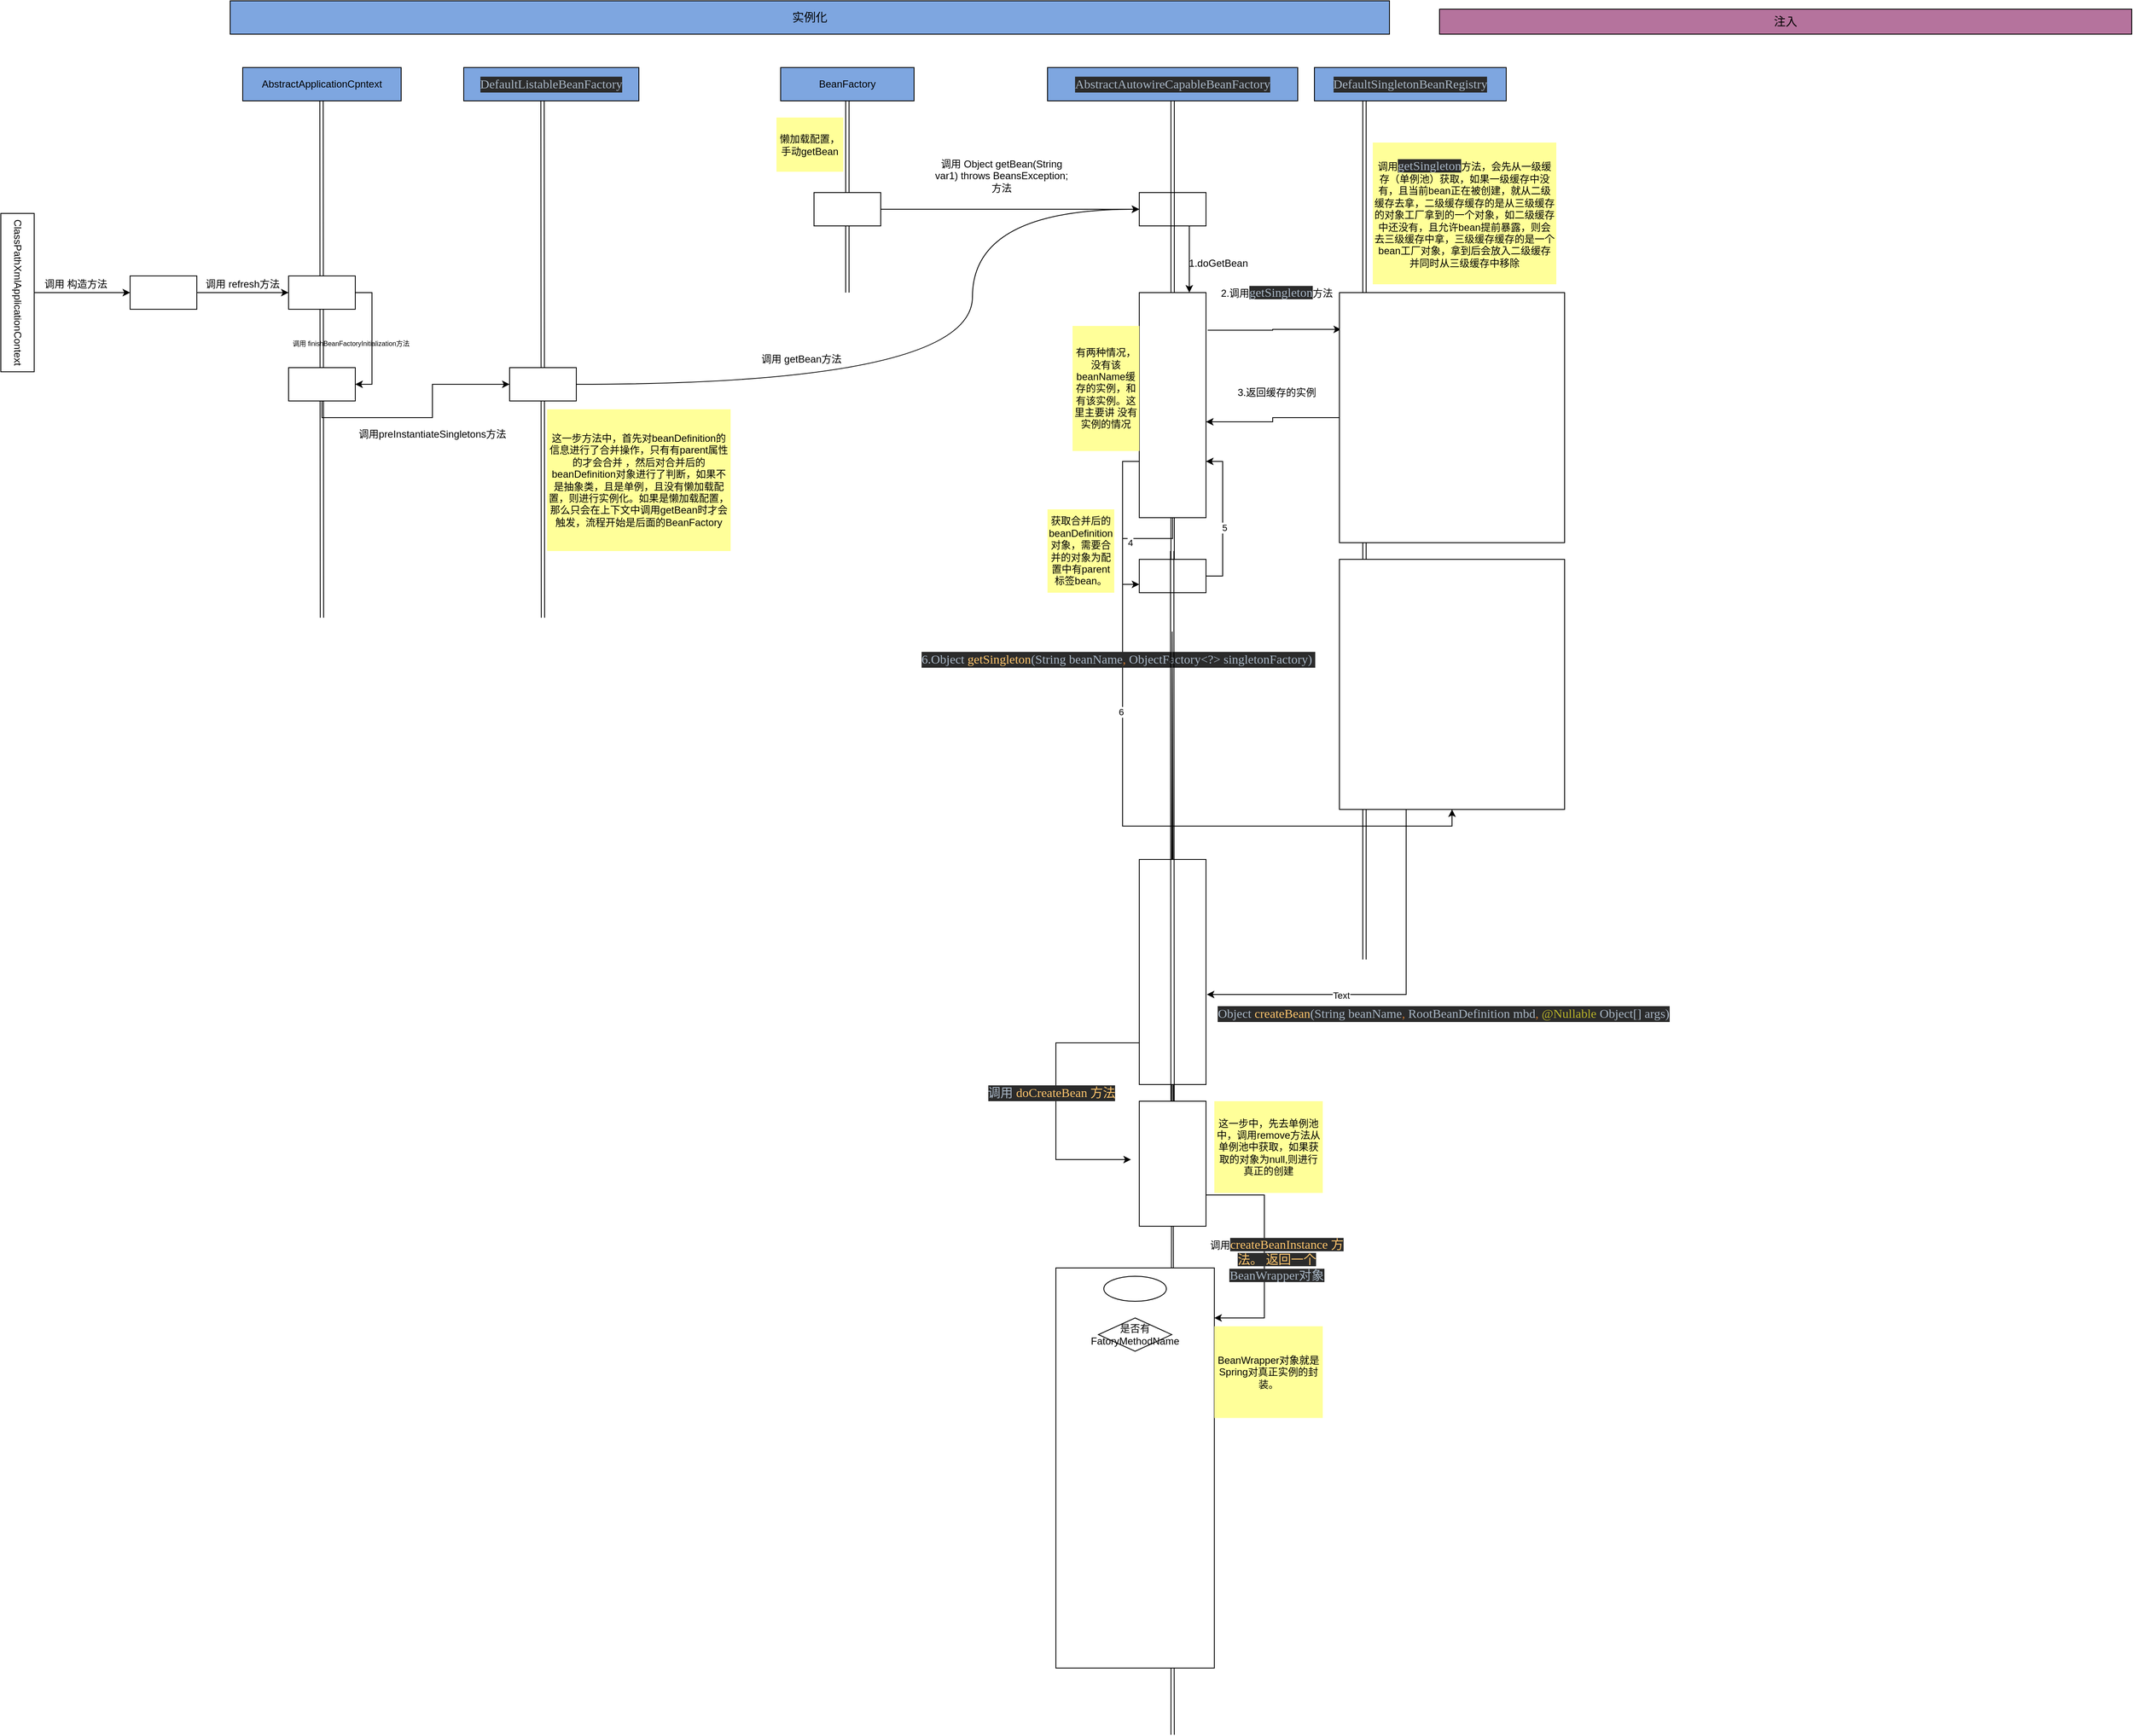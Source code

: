 <mxfile version="14.5.8" type="github">
  <diagram name="Page-1" id="74e2e168-ea6b-b213-b513-2b3c1d86103e">
    <mxGraphModel dx="3328" dy="1043" grid="1" gridSize="10" guides="1" tooltips="1" connect="1" arrows="1" fold="1" page="1" pageScale="1" pageWidth="1100" pageHeight="850" background="#ffffff" math="0" shadow="0">
      <root>
        <mxCell id="0" />
        <mxCell id="1" parent="0" />
        <mxCell id="Q-t8Him3TaO82qF9hkeP-18" style="rounded=0;orthogonalLoop=1;jettySize=auto;html=1;shape=link;exitX=0.5;exitY=1;exitDx=0;exitDy=0;" edge="1" parent="1" source="Q-t8Him3TaO82qF9hkeP-23">
          <mxGeometry relative="1" as="geometry">
            <mxPoint x="370" y="2100" as="targetPoint" />
            <mxPoint x="369.5" y="680" as="sourcePoint" />
            <Array as="points">
              <mxPoint x="369.5" y="810" />
            </Array>
          </mxGeometry>
        </mxCell>
        <mxCell id="Ys9GMCc9Vko_Eex2yi7Q-30" style="rounded=0;orthogonalLoop=1;jettySize=auto;html=1;shape=link;" parent="1" edge="1">
          <mxGeometry relative="1" as="geometry">
            <mxPoint x="600" y="1170" as="targetPoint" />
            <mxPoint x="600" y="140" as="sourcePoint" />
          </mxGeometry>
        </mxCell>
        <mxCell id="Ys9GMCc9Vko_Eex2yi7Q-17" style="rounded=0;orthogonalLoop=1;jettySize=auto;html=1;shape=link;" parent="1" edge="1">
          <mxGeometry relative="1" as="geometry">
            <mxPoint x="-385" y="760" as="targetPoint" />
            <mxPoint x="-385.5" y="140" as="sourcePoint" />
          </mxGeometry>
        </mxCell>
        <mxCell id="Ys9GMCc9Vko_Eex2yi7Q-11" style="rounded=0;orthogonalLoop=1;jettySize=auto;html=1;shape=link;" parent="1" edge="1">
          <mxGeometry relative="1" as="geometry">
            <mxPoint x="-650" y="760" as="targetPoint" />
            <mxPoint x="-650.5" y="140" as="sourcePoint" />
          </mxGeometry>
        </mxCell>
        <mxCell id="Zn10XZDvXmqRQ1icz6eG-1" value="&lt;font style=&quot;font-size: 14px&quot;&gt;实例化&lt;/font&gt;" style="rounded=0;whiteSpace=wrap;html=1;fillColor=#7EA6E0;" parent="1" vertex="1">
          <mxGeometry x="-760" y="20" width="1390" height="40" as="geometry" />
        </mxCell>
        <mxCell id="Zn10XZDvXmqRQ1icz6eG-2" value="&lt;font style=&quot;font-size: 14px&quot;&gt;注入&lt;/font&gt;" style="rounded=0;whiteSpace=wrap;html=1;fillColor=#B5739D;" parent="1" vertex="1">
          <mxGeometry x="690" y="30" width="830" height="30" as="geometry" />
        </mxCell>
        <mxCell id="Zn10XZDvXmqRQ1icz6eG-6" style="rounded=0;orthogonalLoop=1;jettySize=auto;html=1;shape=link;" parent="1" source="Zn10XZDvXmqRQ1icz6eG-4" edge="1">
          <mxGeometry relative="1" as="geometry">
            <mxPoint x="-20" y="370" as="targetPoint" />
            <Array as="points">
              <mxPoint x="-20" y="370" />
            </Array>
          </mxGeometry>
        </mxCell>
        <mxCell id="Zn10XZDvXmqRQ1icz6eG-4" value="BeanFactory" style="rounded=0;whiteSpace=wrap;html=1;fillColor=#7EA6E0;" parent="1" vertex="1">
          <mxGeometry x="-100" y="100" width="160" height="40" as="geometry" />
        </mxCell>
        <mxCell id="Zn10XZDvXmqRQ1icz6eG-10" style="edgeStyle=none;rounded=0;orthogonalLoop=1;jettySize=auto;html=1;exitX=1;exitY=0.5;exitDx=0;exitDy=0;entryX=0;entryY=0.5;entryDx=0;entryDy=0;" parent="1" source="Zn10XZDvXmqRQ1icz6eG-5" target="Zn10XZDvXmqRQ1icz6eG-9" edge="1">
          <mxGeometry relative="1" as="geometry" />
        </mxCell>
        <mxCell id="Zn10XZDvXmqRQ1icz6eG-5" value="" style="rounded=0;whiteSpace=wrap;html=1;fillColor=#FFFFFF;" parent="1" vertex="1">
          <mxGeometry x="-60" y="250" width="80" height="40" as="geometry" />
        </mxCell>
        <mxCell id="Zn10XZDvXmqRQ1icz6eG-7" value="&lt;pre style=&quot;background-color: #2b2b2b ; color: #a9b7c6 ; font-family: &amp;#34;jetbrains mono&amp;#34; ; font-size: 11.3pt&quot;&gt;AbstractAutowireCapableBeanFactory&lt;/pre&gt;" style="rounded=0;whiteSpace=wrap;html=1;fillColor=#7EA6E0;" parent="1" vertex="1">
          <mxGeometry x="220" y="100" width="300" height="40" as="geometry" />
        </mxCell>
        <mxCell id="Zn10XZDvXmqRQ1icz6eG-8" value="调用&amp;nbsp;Object getBean(String var1) throws BeansException;方法" style="text;html=1;strokeColor=none;fillColor=none;align=center;verticalAlign=middle;whiteSpace=wrap;rounded=0;" parent="1" vertex="1">
          <mxGeometry x="80" y="190" width="170" height="80" as="geometry" />
        </mxCell>
        <mxCell id="Zn10XZDvXmqRQ1icz6eG-16" style="edgeStyle=none;rounded=0;orthogonalLoop=1;jettySize=auto;html=1;exitX=0.75;exitY=1;exitDx=0;exitDy=0;entryX=0.75;entryY=0;entryDx=0;entryDy=0;" parent="1" source="Zn10XZDvXmqRQ1icz6eG-9" target="Zn10XZDvXmqRQ1icz6eG-14" edge="1">
          <mxGeometry relative="1" as="geometry" />
        </mxCell>
        <mxCell id="Zn10XZDvXmqRQ1icz6eG-9" value="" style="rounded=0;whiteSpace=wrap;html=1;fillColor=#FFFFFF;" parent="1" vertex="1">
          <mxGeometry x="330" y="250" width="80" height="40" as="geometry" />
        </mxCell>
        <mxCell id="Zn10XZDvXmqRQ1icz6eG-13" style="rounded=0;orthogonalLoop=1;jettySize=auto;html=1;shape=link;" parent="1" source="Zn10XZDvXmqRQ1icz6eG-14" edge="1">
          <mxGeometry relative="1" as="geometry">
            <mxPoint x="370" y="710" as="targetPoint" />
            <mxPoint x="539.5" y="170" as="sourcePoint" />
          </mxGeometry>
        </mxCell>
        <mxCell id="Q-t8Him3TaO82qF9hkeP-2" style="edgeStyle=orthogonalEdgeStyle;rounded=0;orthogonalLoop=1;jettySize=auto;html=1;entryX=0.007;entryY=0.147;entryDx=0;entryDy=0;entryPerimeter=0;exitX=1.025;exitY=0.167;exitDx=0;exitDy=0;exitPerimeter=0;" edge="1" parent="1" source="Zn10XZDvXmqRQ1icz6eG-14" target="Ys9GMCc9Vko_Eex2yi7Q-27">
          <mxGeometry relative="1" as="geometry" />
        </mxCell>
        <mxCell id="Q-t8Him3TaO82qF9hkeP-8" style="edgeStyle=orthogonalEdgeStyle;rounded=0;orthogonalLoop=1;jettySize=auto;html=1;entryX=0;entryY=0.75;entryDx=0;entryDy=0;" edge="1" parent="1" source="Zn10XZDvXmqRQ1icz6eG-14" target="Q-t8Him3TaO82qF9hkeP-7">
          <mxGeometry relative="1" as="geometry" />
        </mxCell>
        <mxCell id="Q-t8Him3TaO82qF9hkeP-13" value="4" style="edgeLabel;html=1;align=center;verticalAlign=middle;resizable=0;points=[];" vertex="1" connectable="0" parent="Q-t8Him3TaO82qF9hkeP-8">
          <mxGeometry x="-0.05" y="5" relative="1" as="geometry">
            <mxPoint as="offset" />
          </mxGeometry>
        </mxCell>
        <mxCell id="Q-t8Him3TaO82qF9hkeP-15" style="edgeStyle=orthogonalEdgeStyle;rounded=0;orthogonalLoop=1;jettySize=auto;html=1;exitX=0;exitY=0.75;exitDx=0;exitDy=0;entryX=0.5;entryY=1;entryDx=0;entryDy=0;" edge="1" parent="1" source="Zn10XZDvXmqRQ1icz6eG-14" target="Q-t8Him3TaO82qF9hkeP-12">
          <mxGeometry relative="1" as="geometry" />
        </mxCell>
        <mxCell id="Q-t8Him3TaO82qF9hkeP-16" value="6" style="edgeLabel;html=1;align=center;verticalAlign=middle;resizable=0;points=[];" vertex="1" connectable="0" parent="Q-t8Him3TaO82qF9hkeP-15">
          <mxGeometry x="-0.265" y="-2" relative="1" as="geometry">
            <mxPoint as="offset" />
          </mxGeometry>
        </mxCell>
        <mxCell id="Zn10XZDvXmqRQ1icz6eG-14" value="" style="rounded=0;whiteSpace=wrap;html=1;fillColor=#FFFFFF;" parent="1" vertex="1">
          <mxGeometry x="330" y="370" width="80" height="270" as="geometry" />
        </mxCell>
        <mxCell id="Zn10XZDvXmqRQ1icz6eG-15" style="rounded=0;orthogonalLoop=1;jettySize=auto;html=1;shape=link;exitX=0.5;exitY=1;exitDx=0;exitDy=0;" parent="1" source="Zn10XZDvXmqRQ1icz6eG-7" target="Zn10XZDvXmqRQ1icz6eG-14" edge="1">
          <mxGeometry relative="1" as="geometry">
            <mxPoint x="540" y="710" as="targetPoint" />
            <mxPoint x="539.5" y="170" as="sourcePoint" />
            <Array as="points">
              <mxPoint x="370" y="270" />
            </Array>
          </mxGeometry>
        </mxCell>
        <mxCell id="Zn10XZDvXmqRQ1icz6eG-18" value="1.doGetBean" style="text;html=1;strokeColor=none;fillColor=none;align=center;verticalAlign=middle;whiteSpace=wrap;rounded=0;" parent="1" vertex="1">
          <mxGeometry x="390" y="330" width="70" height="10" as="geometry" />
        </mxCell>
        <mxCell id="Ys9GMCc9Vko_Eex2yi7Q-5" style="edgeStyle=orthogonalEdgeStyle;rounded=0;orthogonalLoop=1;jettySize=auto;html=1;entryX=0;entryY=0.5;entryDx=0;entryDy=0;" parent="1" source="Ys9GMCc9Vko_Eex2yi7Q-2" target="Ys9GMCc9Vko_Eex2yi7Q-4" edge="1">
          <mxGeometry relative="1" as="geometry" />
        </mxCell>
        <mxCell id="Ys9GMCc9Vko_Eex2yi7Q-2" value="ClassPathXmlApplicationContext" style="rounded=0;whiteSpace=wrap;html=1;fillColor=#FFFFFF;rotation=90;" parent="1" vertex="1">
          <mxGeometry x="-1110" y="350" width="190" height="40" as="geometry" />
        </mxCell>
        <mxCell id="Ys9GMCc9Vko_Eex2yi7Q-9" style="edgeStyle=orthogonalEdgeStyle;rounded=0;orthogonalLoop=1;jettySize=auto;html=1;exitX=1;exitY=0.5;exitDx=0;exitDy=0;entryX=0;entryY=0.5;entryDx=0;entryDy=0;" parent="1" source="Ys9GMCc9Vko_Eex2yi7Q-4" target="Ys9GMCc9Vko_Eex2yi7Q-8" edge="1">
          <mxGeometry relative="1" as="geometry" />
        </mxCell>
        <mxCell id="Ys9GMCc9Vko_Eex2yi7Q-4" value="" style="rounded=0;whiteSpace=wrap;html=1;fillColor=#FFFFFF;" parent="1" vertex="1">
          <mxGeometry x="-880" y="350" width="80" height="40" as="geometry" />
        </mxCell>
        <mxCell id="Ys9GMCc9Vko_Eex2yi7Q-6" value="调用&amp;nbsp;构造方法" style="text;html=1;strokeColor=none;fillColor=none;align=center;verticalAlign=middle;whiteSpace=wrap;rounded=0;" parent="1" vertex="1">
          <mxGeometry x="-1030" y="320" width="170" height="80" as="geometry" />
        </mxCell>
        <mxCell id="Ys9GMCc9Vko_Eex2yi7Q-7" value="AbstractApplicationCpntext" style="rounded=0;whiteSpace=wrap;html=1;fillColor=#7EA6E0;rotation=0;" parent="1" vertex="1">
          <mxGeometry x="-745" y="100" width="190" height="40" as="geometry" />
        </mxCell>
        <mxCell id="Ys9GMCc9Vko_Eex2yi7Q-13" style="edgeStyle=orthogonalEdgeStyle;rounded=0;orthogonalLoop=1;jettySize=auto;html=1;exitX=1;exitY=0.5;exitDx=0;exitDy=0;entryX=1;entryY=0.5;entryDx=0;entryDy=0;" parent="1" source="Ys9GMCc9Vko_Eex2yi7Q-8" target="Ys9GMCc9Vko_Eex2yi7Q-12" edge="1">
          <mxGeometry relative="1" as="geometry" />
        </mxCell>
        <mxCell id="Ys9GMCc9Vko_Eex2yi7Q-8" value="" style="rounded=0;whiteSpace=wrap;html=1;fillColor=#FFFFFF;" parent="1" vertex="1">
          <mxGeometry x="-690" y="350" width="80" height="40" as="geometry" />
        </mxCell>
        <mxCell id="Ys9GMCc9Vko_Eex2yi7Q-10" value="调用 refresh方法" style="text;html=1;strokeColor=none;fillColor=none;align=center;verticalAlign=middle;whiteSpace=wrap;rounded=0;" parent="1" vertex="1">
          <mxGeometry x="-830" y="320" width="170" height="80" as="geometry" />
        </mxCell>
        <mxCell id="Ys9GMCc9Vko_Eex2yi7Q-18" style="edgeStyle=orthogonalEdgeStyle;rounded=0;orthogonalLoop=1;jettySize=auto;html=1;exitX=0.5;exitY=1;exitDx=0;exitDy=0;" parent="1" source="Ys9GMCc9Vko_Eex2yi7Q-12" target="Ys9GMCc9Vko_Eex2yi7Q-16" edge="1">
          <mxGeometry relative="1" as="geometry" />
        </mxCell>
        <mxCell id="Ys9GMCc9Vko_Eex2yi7Q-12" value="" style="rounded=0;whiteSpace=wrap;html=1;fillColor=#FFFFFF;" parent="1" vertex="1">
          <mxGeometry x="-690" y="460" width="80" height="40" as="geometry" />
        </mxCell>
        <mxCell id="Ys9GMCc9Vko_Eex2yi7Q-14" value="&lt;font style=&quot;font-size: 8px&quot;&gt;调用&amp;nbsp;finishBeanFactoryInitialization方法&lt;/font&gt;" style="text;html=1;strokeColor=none;fillColor=none;align=center;verticalAlign=middle;whiteSpace=wrap;rounded=0;" parent="1" vertex="1">
          <mxGeometry x="-700" y="380" width="170" height="100" as="geometry" />
        </mxCell>
        <mxCell id="Ys9GMCc9Vko_Eex2yi7Q-15" value="&lt;pre style=&quot;background-color: #2b2b2b ; color: #a9b7c6 ; font-family: &amp;#34;jetbrains mono&amp;#34; ; font-size: 11.3pt&quot;&gt;DefaultListableBeanFactory&lt;/pre&gt;" style="rounded=0;whiteSpace=wrap;html=1;fillColor=#7EA6E0;rotation=0;" parent="1" vertex="1">
          <mxGeometry x="-480" y="100" width="210" height="40" as="geometry" />
        </mxCell>
        <mxCell id="Ys9GMCc9Vko_Eex2yi7Q-21" style="edgeStyle=orthogonalEdgeStyle;rounded=0;orthogonalLoop=1;jettySize=auto;html=1;exitX=1;exitY=0.5;exitDx=0;exitDy=0;entryX=0;entryY=0.5;entryDx=0;entryDy=0;curved=1;" parent="1" source="Ys9GMCc9Vko_Eex2yi7Q-16" target="Zn10XZDvXmqRQ1icz6eG-9" edge="1">
          <mxGeometry relative="1" as="geometry">
            <Array as="points">
              <mxPoint x="130" y="480" />
              <mxPoint x="130" y="270" />
            </Array>
          </mxGeometry>
        </mxCell>
        <mxCell id="Ys9GMCc9Vko_Eex2yi7Q-16" value="" style="rounded=0;whiteSpace=wrap;html=1;fillColor=#FFFFFF;" parent="1" vertex="1">
          <mxGeometry x="-425" y="460" width="80" height="40" as="geometry" />
        </mxCell>
        <mxCell id="Ys9GMCc9Vko_Eex2yi7Q-19" value="调用preInstantiateSingletons方法" style="text;html=1;strokeColor=none;fillColor=none;align=center;verticalAlign=middle;whiteSpace=wrap;rounded=0;" parent="1" vertex="1">
          <mxGeometry x="-610" y="520" width="185" height="40" as="geometry" />
        </mxCell>
        <mxCell id="Ys9GMCc9Vko_Eex2yi7Q-22" value="调用 getBean方法" style="text;html=1;strokeColor=none;fillColor=none;align=center;verticalAlign=middle;whiteSpace=wrap;rounded=0;" parent="1" vertex="1">
          <mxGeometry x="-160" y="410" width="170" height="80" as="geometry" />
        </mxCell>
        <mxCell id="Ys9GMCc9Vko_Eex2yi7Q-23" value="这一步方法中，首先对beanDefinition的信息进行了合并操作，只有有parent属性的才会合并 ，然后对合并后的beanDefinition对象进行了判断，如果不是抽象类，且是单例，且没有懒加载配置，则进行实例化。如果是懒加载配置，那么只会在上下文中调用getBean时才会触发，流程开始是后面的BeanFactory" style="text;html=1;strokeColor=none;fillColor=#FFFF99;align=center;verticalAlign=middle;whiteSpace=wrap;rounded=0;" parent="1" vertex="1">
          <mxGeometry x="-380" y="510" width="220" height="170" as="geometry" />
        </mxCell>
        <mxCell id="Ys9GMCc9Vko_Eex2yi7Q-25" value="懒加载配置，手动getBean" style="text;html=1;strokeColor=none;fillColor=#FFFF99;align=center;verticalAlign=middle;whiteSpace=wrap;rounded=0;" parent="1" vertex="1">
          <mxGeometry x="-105" y="160" width="80" height="65" as="geometry" />
        </mxCell>
        <mxCell id="Ys9GMCc9Vko_Eex2yi7Q-26" value="&lt;pre style=&quot;background-color: #2b2b2b ; color: #a9b7c6 ; font-family: &amp;quot;jetbrains mono&amp;quot; ; font-size: 11.3pt&quot;&gt;DefaultSingletonBeanRegistry&lt;/pre&gt;" style="rounded=0;whiteSpace=wrap;html=1;fillColor=#7EA6E0;" parent="1" vertex="1">
          <mxGeometry x="540" y="100" width="230" height="40" as="geometry" />
        </mxCell>
        <mxCell id="Ys9GMCc9Vko_Eex2yi7Q-27" value="" style="rounded=0;whiteSpace=wrap;html=1;fillColor=#FFFFFF;" parent="1" vertex="1">
          <mxGeometry x="570" y="370" width="270" height="300" as="geometry" />
        </mxCell>
        <mxCell id="Ys9GMCc9Vko_Eex2yi7Q-29" value="2.调用&lt;span style=&quot;background-color: rgb(43 , 43 , 43) ; color: rgb(169 , 183 , 198) ; font-family: &amp;#34;jetbrains mono&amp;#34; ; font-size: 11.3pt&quot;&gt;getSingleton&lt;/span&gt;&lt;span&gt;方法&lt;/span&gt;" style="text;html=1;strokeColor=none;fillColor=none;align=center;verticalAlign=middle;whiteSpace=wrap;rounded=0;" parent="1" vertex="1">
          <mxGeometry x="410" y="330" width="170" height="80" as="geometry" />
        </mxCell>
        <mxCell id="Ys9GMCc9Vko_Eex2yi7Q-31" value="调用&lt;span style=&quot;background-color: rgb(43 , 43 , 43) ; color: rgb(169 , 183 , 198) ; font-family: &amp;#34;jetbrains mono&amp;#34; ; font-size: 11.3pt&quot;&gt;getSingleton&lt;/span&gt;方法，会先从一级缓存（单例池）获取，如果一级缓存中没有，且当前bean正在被创建，就从二级缓存去拿，二级缓存缓存的是从三级缓存的对象工厂拿到的一个对象，如二级缓存中还没有，且允许bean提前暴露，则会去三级缓存中拿，三级缓存缓存的是一个bean工厂对象，拿到后会放入二级缓存并同时从三级缓存中移除" style="text;html=1;strokeColor=none;fillColor=#FFFF99;align=center;verticalAlign=middle;whiteSpace=wrap;rounded=0;" parent="1" vertex="1">
          <mxGeometry x="610" y="190" width="220" height="170" as="geometry" />
        </mxCell>
        <mxCell id="Q-t8Him3TaO82qF9hkeP-1" style="edgeStyle=orthogonalEdgeStyle;rounded=0;orthogonalLoop=1;jettySize=auto;html=1;entryX=1;entryY=0.574;entryDx=0;entryDy=0;entryPerimeter=0;" edge="1" parent="1" source="Ys9GMCc9Vko_Eex2yi7Q-27" target="Zn10XZDvXmqRQ1icz6eG-14">
          <mxGeometry relative="1" as="geometry" />
        </mxCell>
        <mxCell id="Q-t8Him3TaO82qF9hkeP-5" value="3.返回缓存的实例" style="text;html=1;strokeColor=none;fillColor=none;align=center;verticalAlign=middle;whiteSpace=wrap;rounded=0;" vertex="1" parent="1">
          <mxGeometry x="410" y="450" width="170" height="80" as="geometry" />
        </mxCell>
        <mxCell id="Q-t8Him3TaO82qF9hkeP-6" value="有两种情况，没有该beanName缓存的实例，和有该实例。这里主要讲 没有实例的情况" style="text;html=1;strokeColor=none;fillColor=#FFFF99;align=center;verticalAlign=middle;whiteSpace=wrap;rounded=0;" vertex="1" parent="1">
          <mxGeometry x="250" y="410" width="80" height="150" as="geometry" />
        </mxCell>
        <mxCell id="Q-t8Him3TaO82qF9hkeP-11" style="edgeStyle=orthogonalEdgeStyle;rounded=0;orthogonalLoop=1;jettySize=auto;html=1;exitX=1;exitY=0.5;exitDx=0;exitDy=0;entryX=1;entryY=0.75;entryDx=0;entryDy=0;" edge="1" parent="1" source="Q-t8Him3TaO82qF9hkeP-7" target="Zn10XZDvXmqRQ1icz6eG-14">
          <mxGeometry relative="1" as="geometry" />
        </mxCell>
        <mxCell id="Q-t8Him3TaO82qF9hkeP-14" value="5" style="edgeLabel;html=1;align=center;verticalAlign=middle;resizable=0;points=[];" vertex="1" connectable="0" parent="Q-t8Him3TaO82qF9hkeP-11">
          <mxGeometry x="-0.121" y="-2" relative="1" as="geometry">
            <mxPoint as="offset" />
          </mxGeometry>
        </mxCell>
        <mxCell id="Q-t8Him3TaO82qF9hkeP-7" value="" style="rounded=0;whiteSpace=wrap;html=1;fillColor=#FFFFFF;" vertex="1" parent="1">
          <mxGeometry x="330" y="690" width="80" height="40" as="geometry" />
        </mxCell>
        <mxCell id="Q-t8Him3TaO82qF9hkeP-10" value="获取合并后的beanDefinition对象，需要合并的对象为配置中有parent标签bean。" style="text;html=1;strokeColor=none;fillColor=#FFFF99;align=center;verticalAlign=middle;whiteSpace=wrap;rounded=0;" vertex="1" parent="1">
          <mxGeometry x="220" y="630" width="80" height="100" as="geometry" />
        </mxCell>
        <mxCell id="Q-t8Him3TaO82qF9hkeP-20" style="edgeStyle=elbowEdgeStyle;rounded=0;orthogonalLoop=1;jettySize=auto;html=1;entryX=1.013;entryY=0.6;entryDx=0;entryDy=0;entryPerimeter=0;" edge="1" parent="1" source="Q-t8Him3TaO82qF9hkeP-12" target="Q-t8Him3TaO82qF9hkeP-19">
          <mxGeometry relative="1" as="geometry">
            <Array as="points">
              <mxPoint x="650" y="990" />
              <mxPoint x="530" y="1060" />
            </Array>
          </mxGeometry>
        </mxCell>
        <mxCell id="Q-t8Him3TaO82qF9hkeP-21" value="Text" style="edgeLabel;html=1;align=center;verticalAlign=middle;resizable=0;points=[];" vertex="1" connectable="0" parent="Q-t8Him3TaO82qF9hkeP-20">
          <mxGeometry x="0.302" y="1" relative="1" as="geometry">
            <mxPoint as="offset" />
          </mxGeometry>
        </mxCell>
        <mxCell id="Q-t8Him3TaO82qF9hkeP-12" value="" style="rounded=0;whiteSpace=wrap;html=1;fillColor=#FFFFFF;" vertex="1" parent="1">
          <mxGeometry x="570" y="690" width="270" height="300" as="geometry" />
        </mxCell>
        <mxCell id="Q-t8Him3TaO82qF9hkeP-17" value="&lt;pre style=&quot;background-color: #2b2b2b ; color: #a9b7c6 ; font-family: &amp;#34;jetbrains mono&amp;#34; ; font-size: 11.3pt&quot;&gt;6.Object &lt;span style=&quot;color: #ffc66d&quot;&gt;getSingleton&lt;/span&gt;(String beanName&lt;span style=&quot;color: #cc7832&quot;&gt;, &lt;/span&gt;ObjectFactory&amp;lt;?&amp;gt; singletonFactory) &lt;/pre&gt;" style="text;html=1;strokeColor=none;fillColor=none;align=center;verticalAlign=middle;whiteSpace=wrap;rounded=0;" vertex="1" parent="1">
          <mxGeometry x="220" y="770" width="170" height="80" as="geometry" />
        </mxCell>
        <mxCell id="Q-t8Him3TaO82qF9hkeP-28" style="edgeStyle=elbowEdgeStyle;rounded=0;orthogonalLoop=1;jettySize=auto;html=1;" edge="1" parent="1" source="Q-t8Him3TaO82qF9hkeP-19">
          <mxGeometry relative="1" as="geometry">
            <mxPoint x="320" y="1410" as="targetPoint" />
            <Array as="points">
              <mxPoint x="230" y="1270" />
            </Array>
          </mxGeometry>
        </mxCell>
        <mxCell id="Q-t8Him3TaO82qF9hkeP-19" value="" style="rounded=0;whiteSpace=wrap;html=1;fillColor=#FFFFFF;" vertex="1" parent="1">
          <mxGeometry x="330" y="1050" width="80" height="270" as="geometry" />
        </mxCell>
        <mxCell id="Q-t8Him3TaO82qF9hkeP-22" value="&lt;pre style=&quot;background-color: #2b2b2b ; color: #a9b7c6 ; font-family: &amp;#34;jetbrains mono&amp;#34; ; font-size: 11.3pt&quot;&gt;&lt;pre style=&quot;font-family: &amp;#34;jetbrains mono&amp;#34; ; font-size: 11.3pt&quot;&gt;Object &lt;span style=&quot;color: #ffc66d&quot;&gt;createBean&lt;/span&gt;(String beanName&lt;span style=&quot;color: #cc7832&quot;&gt;, &lt;/span&gt;RootBeanDefinition mbd&lt;span style=&quot;color: #cc7832&quot;&gt;, &lt;/span&gt;&lt;span style=&quot;color: #bbb529&quot;&gt;@Nullable &lt;/span&gt;Object[] args)&lt;/pre&gt;&lt;/pre&gt;" style="text;html=1;strokeColor=none;fillColor=none;align=center;verticalAlign=middle;whiteSpace=wrap;rounded=0;" vertex="1" parent="1">
          <mxGeometry x="610" y="1195" width="170" height="80" as="geometry" />
        </mxCell>
        <mxCell id="Q-t8Him3TaO82qF9hkeP-34" style="edgeStyle=elbowEdgeStyle;rounded=0;orthogonalLoop=1;jettySize=auto;html=1;exitX=1;exitY=0.75;exitDx=0;exitDy=0;" edge="1" parent="1" source="Q-t8Him3TaO82qF9hkeP-23">
          <mxGeometry relative="1" as="geometry">
            <mxPoint x="420" y="1600" as="targetPoint" />
            <Array as="points">
              <mxPoint x="480" y="1530" />
            </Array>
          </mxGeometry>
        </mxCell>
        <mxCell id="Q-t8Him3TaO82qF9hkeP-23" value="" style="rounded=0;whiteSpace=wrap;html=1;fillColor=#FFFFFF;" vertex="1" parent="1">
          <mxGeometry x="330" y="1340" width="80" height="150" as="geometry" />
        </mxCell>
        <mxCell id="Q-t8Him3TaO82qF9hkeP-24" style="rounded=0;orthogonalLoop=1;jettySize=auto;html=1;shape=link;exitX=0.5;exitY=1;exitDx=0;exitDy=0;" edge="1" parent="1" target="Q-t8Him3TaO82qF9hkeP-23">
          <mxGeometry relative="1" as="geometry">
            <mxPoint x="370" y="1824" as="targetPoint" />
            <mxPoint x="369.5" y="680" as="sourcePoint" />
            <Array as="points" />
          </mxGeometry>
        </mxCell>
        <mxCell id="Q-t8Him3TaO82qF9hkeP-30" value="&lt;pre style=&quot;background-color: #2b2b2b ; color: #a9b7c6 ; font-family: &amp;#34;jetbrains mono&amp;#34; ; font-size: 11.3pt&quot;&gt;&lt;pre style=&quot;font-family: &amp;#34;jetbrains mono&amp;#34; ; font-size: 11.3pt&quot;&gt;&lt;pre style=&quot;font-family: &amp;#34;jetbrains mono&amp;#34; ; font-size: 11.3pt&quot;&gt;调用 &lt;span style=&quot;color: #ffc66d&quot;&gt;doCreateBean 方法&lt;/span&gt;&lt;/pre&gt;&lt;/pre&gt;&lt;/pre&gt;" style="text;html=1;strokeColor=none;fillColor=none;align=center;verticalAlign=middle;whiteSpace=wrap;rounded=0;" vertex="1" parent="1">
          <mxGeometry x="140" y="1290" width="170" height="80" as="geometry" />
        </mxCell>
        <mxCell id="Q-t8Him3TaO82qF9hkeP-32" value="这一步中，先去单例池中，调用remove方法从单例池中获取，如果获取的对象为null,则进行真正的创建" style="text;html=1;strokeColor=none;fillColor=#FFFF99;align=center;verticalAlign=middle;whiteSpace=wrap;rounded=0;" vertex="1" parent="1">
          <mxGeometry x="420" y="1340" width="130" height="110" as="geometry" />
        </mxCell>
        <mxCell id="Q-t8Him3TaO82qF9hkeP-33" value="" style="rounded=0;whiteSpace=wrap;html=1;fillColor=#FFFFFF;" vertex="1" parent="1">
          <mxGeometry x="230" y="1540" width="190" height="480" as="geometry" />
        </mxCell>
        <mxCell id="Q-t8Him3TaO82qF9hkeP-35" value="调用&lt;span style=&quot;color: rgb(255 , 198 , 109) ; background-color: rgb(43 , 43 , 43) ; font-family: &amp;#34;jetbrains mono&amp;#34; ; font-size: 11.3pt&quot;&gt;createBeanInstance 方法。 返回一个&lt;/span&gt;&lt;span style=&quot;background-color: rgb(43 , 43 , 43) ; color: rgb(169 , 183 , 198) ; font-family: &amp;#34;jetbrains mono&amp;#34; ; font-size: 11.3pt&quot;&gt;BeanWrapper对象&lt;/span&gt;" style="text;html=1;strokeColor=none;fillColor=none;align=center;verticalAlign=middle;whiteSpace=wrap;rounded=0;" vertex="1" parent="1">
          <mxGeometry x="410" y="1490" width="170" height="80" as="geometry" />
        </mxCell>
        <mxCell id="Q-t8Him3TaO82qF9hkeP-36" value="BeanWrapper对象就是Spring对真正实例的封装。" style="text;html=1;strokeColor=none;fillColor=#FFFF99;align=center;verticalAlign=middle;whiteSpace=wrap;rounded=0;" vertex="1" parent="1">
          <mxGeometry x="420" y="1610" width="130" height="110" as="geometry" />
        </mxCell>
        <mxCell id="Q-t8Him3TaO82qF9hkeP-37" value="" style="ellipse;whiteSpace=wrap;html=1;" vertex="1" parent="1">
          <mxGeometry x="287.5" y="1550" width="75" height="30" as="geometry" />
        </mxCell>
        <mxCell id="Q-t8Him3TaO82qF9hkeP-38" value="是否有FatoryMethodName" style="rhombus;whiteSpace=wrap;html=1;" vertex="1" parent="1">
          <mxGeometry x="281" y="1600" width="88" height="40" as="geometry" />
        </mxCell>
        <mxCell id="Q-t8Him3TaO82qF9hkeP-39" style="edgeStyle=elbowEdgeStyle;rounded=0;orthogonalLoop=1;jettySize=auto;html=1;exitX=1;exitY=1;exitDx=0;exitDy=0;" edge="1" parent="1" source="Q-t8Him3TaO82qF9hkeP-38" target="Q-t8Him3TaO82qF9hkeP-38">
          <mxGeometry relative="1" as="geometry" />
        </mxCell>
      </root>
    </mxGraphModel>
  </diagram>
</mxfile>
